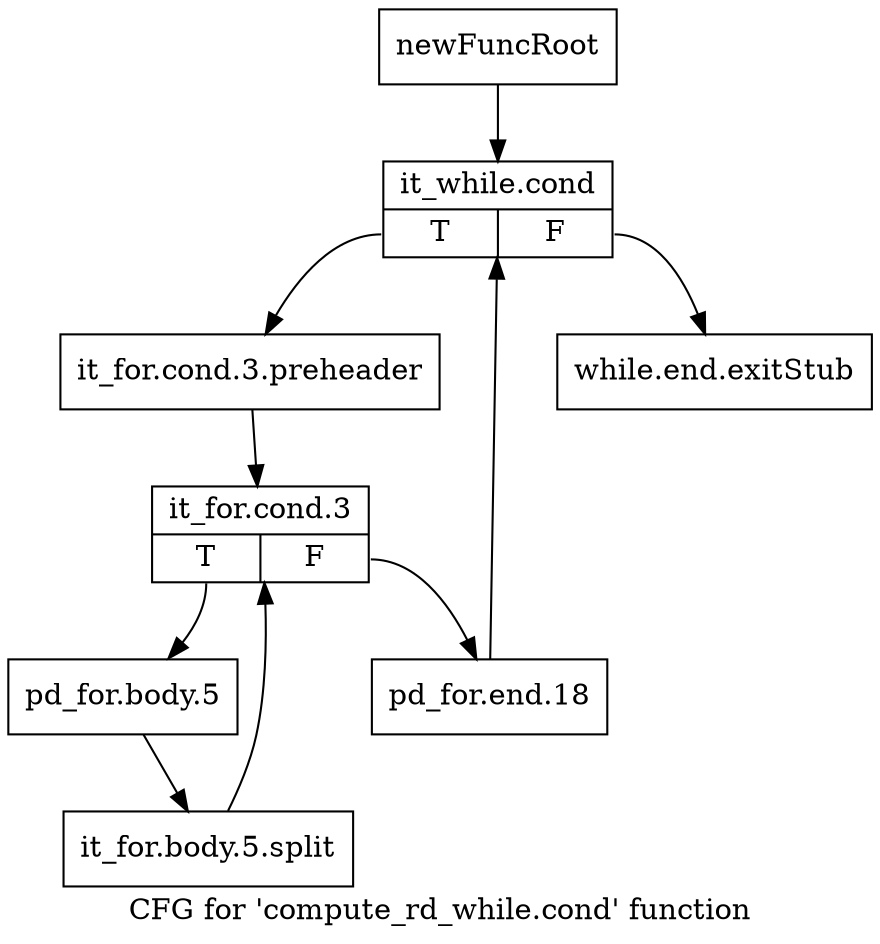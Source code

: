 digraph "CFG for 'compute_rd_while.cond' function" {
	label="CFG for 'compute_rd_while.cond' function";

	Node0xb1a8440 [shape=record,label="{newFuncRoot}"];
	Node0xb1a8440 -> Node0xb1a84e0;
	Node0xb1a8490 [shape=record,label="{while.end.exitStub}"];
	Node0xb1a84e0 [shape=record,label="{it_while.cond|{<s0>T|<s1>F}}"];
	Node0xb1a84e0:s0 -> Node0xb1a8530;
	Node0xb1a84e0:s1 -> Node0xb1a8490;
	Node0xb1a8530 [shape=record,label="{it_for.cond.3.preheader}"];
	Node0xb1a8530 -> Node0xb1a8580;
	Node0xb1a8580 [shape=record,label="{it_for.cond.3|{<s0>T|<s1>F}}"];
	Node0xb1a8580:s0 -> Node0xb1a8620;
	Node0xb1a8580:s1 -> Node0xb1a85d0;
	Node0xb1a85d0 [shape=record,label="{pd_for.end.18}"];
	Node0xb1a85d0 -> Node0xb1a84e0;
	Node0xb1a8620 [shape=record,label="{pd_for.body.5}"];
	Node0xb1a8620 -> Node0xf693660;
	Node0xf693660 [shape=record,label="{it_for.body.5.split}"];
	Node0xf693660 -> Node0xb1a8580;
}
